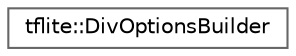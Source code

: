 digraph "Graphical Class Hierarchy"
{
 // LATEX_PDF_SIZE
  bgcolor="transparent";
  edge [fontname=Helvetica,fontsize=10,labelfontname=Helvetica,labelfontsize=10];
  node [fontname=Helvetica,fontsize=10,shape=box,height=0.2,width=0.4];
  rankdir="LR";
  Node0 [id="Node000000",label="tflite::DivOptionsBuilder",height=0.2,width=0.4,color="grey40", fillcolor="white", style="filled",URL="$structtflite_1_1_div_options_builder.html",tooltip=" "];
}
